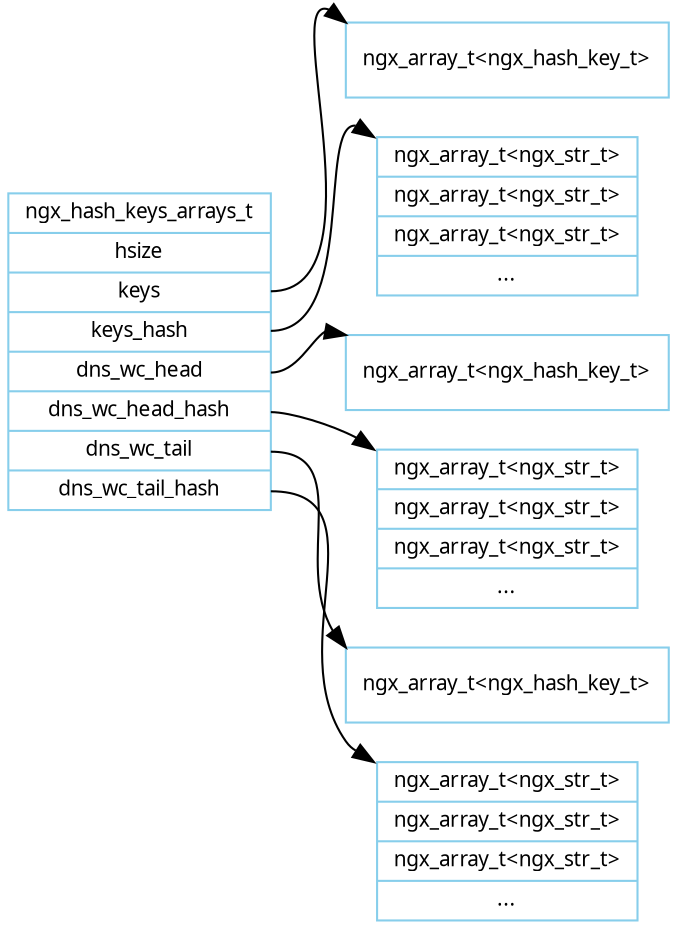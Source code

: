 digraph ngx_hash_keys_arrays {
   rankdir=LR;
   node [shape=record, color=skyblue, fontname="Verdana", fontsize=10];
   edge [fontname="Verdana", fontsize=8];

   ngx_hash_keys_arrays_t [label="ngx_hash_keys_arrays_t|<hsize>hsize|<keys>keys|<keys_hash>keys_hash|<head>dns_wc_head|<head_hash>dns_wc_head_hash|<tail>dns_wc_tail|<tail_hash>dns_wc_tail_hash"];

   ngx_hash_key_t_array1 [label="ngx_array_t\<ngx_hash_key_t\>"];
   ngx_hash_keys_arrays_t:keys -> ngx_hash_key_t_array1:nw;
   arrays1 [label="ngx_array_t\<ngx_str_t\>|ngx_array_t\<ngx_str_t\>|ngx_array_t\<ngx_str_t\>|..."];
   ngx_hash_keys_arrays_t:keys_hash -> arrays1:nw;

   ngx_hash_key_t_array2 [label="ngx_array_t\<ngx_hash_key_t\>"];
   ngx_hash_keys_arrays_t:head -> ngx_hash_key_t_array2:nw;
   arrays2 [label="ngx_array_t\<ngx_str_t\>|ngx_array_t\<ngx_str_t\>|ngx_array_t\<ngx_str_t\>|..."];
   ngx_hash_keys_arrays_t:head_hash -> arrays2:nw;

   ngx_hash_key_t_array3 [label="ngx_array_t\<ngx_hash_key_t\>"];
   ngx_hash_keys_arrays_t:tail -> ngx_hash_key_t_array3:nw;
   arrays3 [label="ngx_array_t\<ngx_str_t\>|ngx_array_t\<ngx_str_t\>|ngx_array_t\<ngx_str_t\>|..."];
   ngx_hash_keys_arrays_t:tail_hash -> arrays3:nw;

}